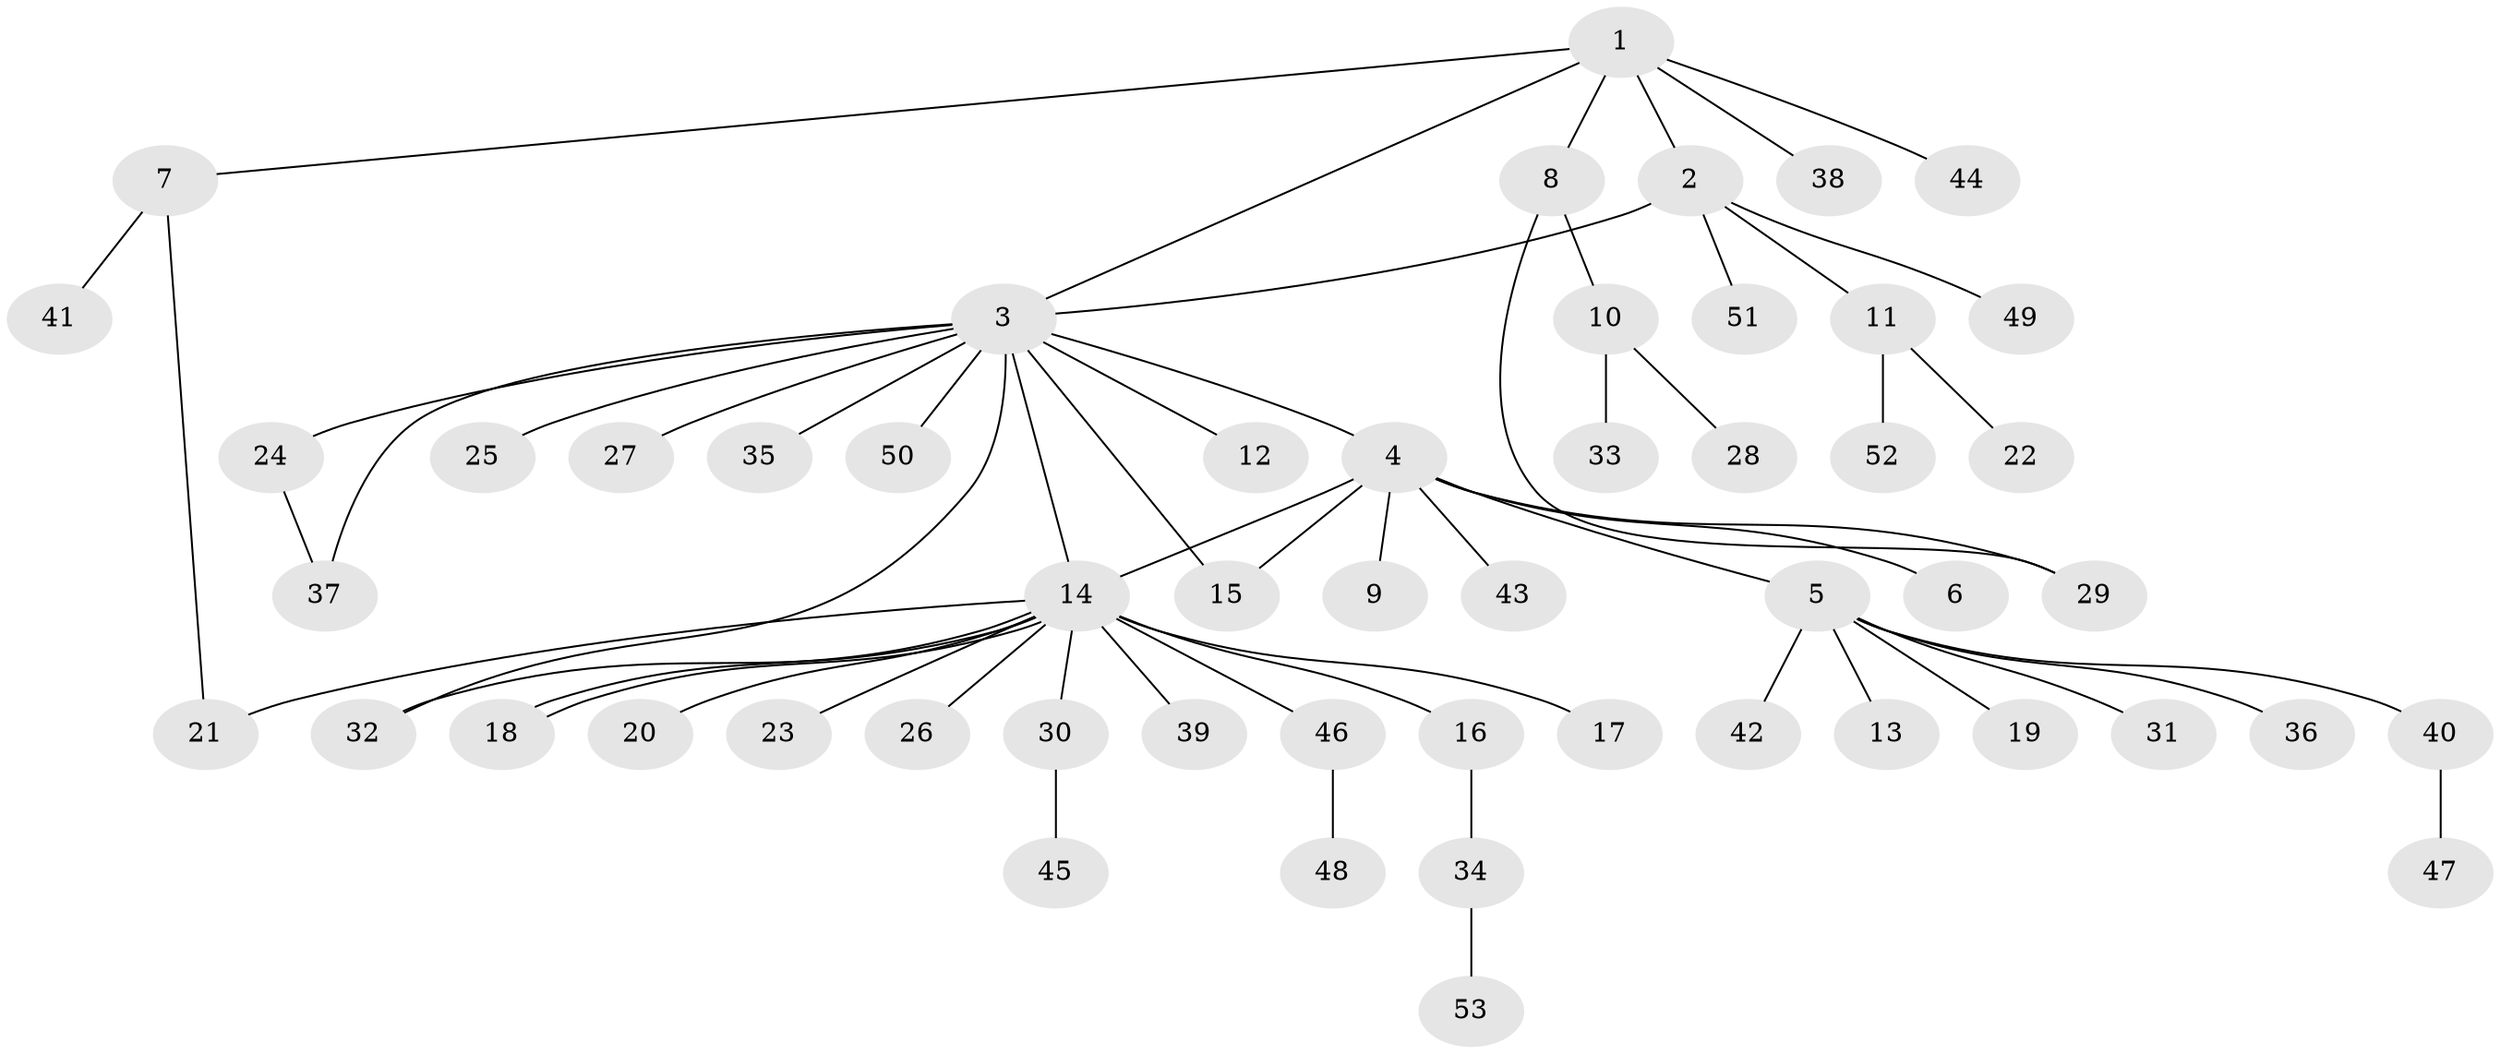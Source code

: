 // coarse degree distribution, {6: 0.05405405405405406, 10: 0.02702702702702703, 5: 0.02702702702702703, 3: 0.08108108108108109, 1: 0.6486486486486487, 12: 0.02702702702702703, 2: 0.13513513513513514}
// Generated by graph-tools (version 1.1) at 2025/18/03/04/25 18:18:03]
// undirected, 53 vertices, 60 edges
graph export_dot {
graph [start="1"]
  node [color=gray90,style=filled];
  1;
  2;
  3;
  4;
  5;
  6;
  7;
  8;
  9;
  10;
  11;
  12;
  13;
  14;
  15;
  16;
  17;
  18;
  19;
  20;
  21;
  22;
  23;
  24;
  25;
  26;
  27;
  28;
  29;
  30;
  31;
  32;
  33;
  34;
  35;
  36;
  37;
  38;
  39;
  40;
  41;
  42;
  43;
  44;
  45;
  46;
  47;
  48;
  49;
  50;
  51;
  52;
  53;
  1 -- 2;
  1 -- 3;
  1 -- 7;
  1 -- 8;
  1 -- 38;
  1 -- 44;
  2 -- 3;
  2 -- 11;
  2 -- 49;
  2 -- 51;
  3 -- 4;
  3 -- 12;
  3 -- 14;
  3 -- 15;
  3 -- 24;
  3 -- 25;
  3 -- 27;
  3 -- 32;
  3 -- 35;
  3 -- 37;
  3 -- 50;
  4 -- 5;
  4 -- 6;
  4 -- 9;
  4 -- 14;
  4 -- 15;
  4 -- 29;
  4 -- 43;
  5 -- 13;
  5 -- 19;
  5 -- 31;
  5 -- 36;
  5 -- 40;
  5 -- 42;
  7 -- 21;
  7 -- 41;
  8 -- 10;
  8 -- 29;
  10 -- 28;
  10 -- 33;
  11 -- 22;
  11 -- 52;
  14 -- 16;
  14 -- 17;
  14 -- 18;
  14 -- 18;
  14 -- 20;
  14 -- 21;
  14 -- 23;
  14 -- 26;
  14 -- 30;
  14 -- 32;
  14 -- 39;
  14 -- 46;
  16 -- 34;
  24 -- 37;
  30 -- 45;
  34 -- 53;
  40 -- 47;
  46 -- 48;
}

